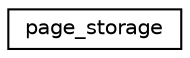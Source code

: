 digraph "Graphical Class Hierarchy"
{
  edge [fontname="Helvetica",fontsize="10",labelfontname="Helvetica",labelfontsize="10"];
  node [fontname="Helvetica",fontsize="10",shape=record];
  rankdir="LR";
  Node0 [label="page_storage",height=0.2,width=0.4,color="black", fillcolor="white", style="filled",URL="$dc/d72/classpage__storage.html"];
}
